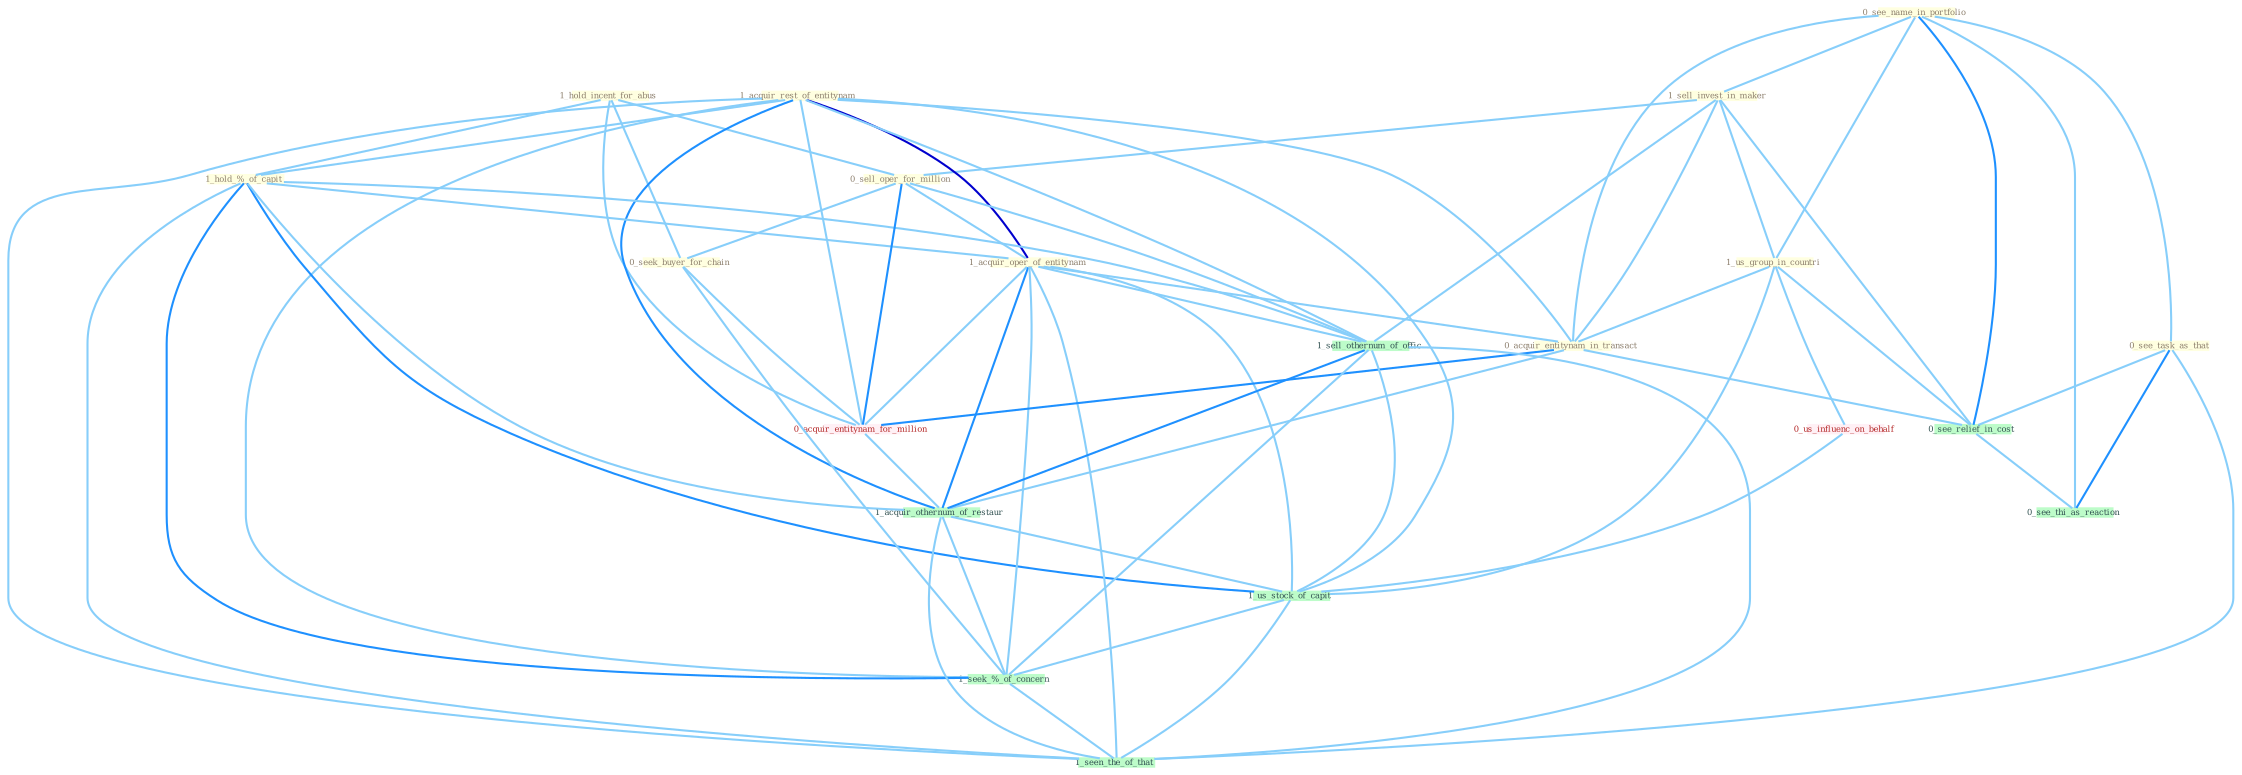 Graph G{ 
    node
    [shape=polygon,style=filled,width=.5,height=.06,color="#BDFCC9",fixedsize=true,fontsize=4,
    fontcolor="#2f4f4f"];
    {node
    [color="#ffffe0", fontcolor="#8b7d6b"] "0_see_name_in_portfolio " "1_sell_invest_in_maker " "1_us_group_in_countri " "1_hold_incent_for_abus " "1_acquir_rest_of_entitynam " "1_hold_%_of_capit " "0_sell_oper_for_million " "1_acquir_oper_of_entitynam " "0_see_task_as_that " "0_seek_buyer_for_chain " "0_acquir_entitynam_in_transact "}
{node [color="#fff0f5", fontcolor="#b22222"] "0_acquir_entitynam_for_million " "0_us_influenc_on_behalf "}
edge [color="#B0E2FF"];

	"0_see_name_in_portfolio " -- "1_sell_invest_in_maker " [w="1", color="#87cefa" ];
	"0_see_name_in_portfolio " -- "1_us_group_in_countri " [w="1", color="#87cefa" ];
	"0_see_name_in_portfolio " -- "0_see_task_as_that " [w="1", color="#87cefa" ];
	"0_see_name_in_portfolio " -- "0_acquir_entitynam_in_transact " [w="1", color="#87cefa" ];
	"0_see_name_in_portfolio " -- "0_see_relief_in_cost " [w="2", color="#1e90ff" , len=0.8];
	"0_see_name_in_portfolio " -- "0_see_thi_as_reaction " [w="1", color="#87cefa" ];
	"1_sell_invest_in_maker " -- "1_us_group_in_countri " [w="1", color="#87cefa" ];
	"1_sell_invest_in_maker " -- "0_sell_oper_for_million " [w="1", color="#87cefa" ];
	"1_sell_invest_in_maker " -- "0_acquir_entitynam_in_transact " [w="1", color="#87cefa" ];
	"1_sell_invest_in_maker " -- "1_sell_othernum_of_offic " [w="1", color="#87cefa" ];
	"1_sell_invest_in_maker " -- "0_see_relief_in_cost " [w="1", color="#87cefa" ];
	"1_us_group_in_countri " -- "0_acquir_entitynam_in_transact " [w="1", color="#87cefa" ];
	"1_us_group_in_countri " -- "0_us_influenc_on_behalf " [w="1", color="#87cefa" ];
	"1_us_group_in_countri " -- "0_see_relief_in_cost " [w="1", color="#87cefa" ];
	"1_us_group_in_countri " -- "1_us_stock_of_capit " [w="1", color="#87cefa" ];
	"1_hold_incent_for_abus " -- "1_hold_%_of_capit " [w="1", color="#87cefa" ];
	"1_hold_incent_for_abus " -- "0_sell_oper_for_million " [w="1", color="#87cefa" ];
	"1_hold_incent_for_abus " -- "0_seek_buyer_for_chain " [w="1", color="#87cefa" ];
	"1_hold_incent_for_abus " -- "0_acquir_entitynam_for_million " [w="1", color="#87cefa" ];
	"1_acquir_rest_of_entitynam " -- "1_hold_%_of_capit " [w="1", color="#87cefa" ];
	"1_acquir_rest_of_entitynam " -- "1_acquir_oper_of_entitynam " [w="3", color="#0000cd" , len=0.6];
	"1_acquir_rest_of_entitynam " -- "0_acquir_entitynam_in_transact " [w="1", color="#87cefa" ];
	"1_acquir_rest_of_entitynam " -- "0_acquir_entitynam_for_million " [w="1", color="#87cefa" ];
	"1_acquir_rest_of_entitynam " -- "1_sell_othernum_of_offic " [w="1", color="#87cefa" ];
	"1_acquir_rest_of_entitynam " -- "1_acquir_othernum_of_restaur " [w="2", color="#1e90ff" , len=0.8];
	"1_acquir_rest_of_entitynam " -- "1_us_stock_of_capit " [w="1", color="#87cefa" ];
	"1_acquir_rest_of_entitynam " -- "1_seek_%_of_concern " [w="1", color="#87cefa" ];
	"1_acquir_rest_of_entitynam " -- "1_seen_the_of_that " [w="1", color="#87cefa" ];
	"1_hold_%_of_capit " -- "1_acquir_oper_of_entitynam " [w="1", color="#87cefa" ];
	"1_hold_%_of_capit " -- "1_sell_othernum_of_offic " [w="1", color="#87cefa" ];
	"1_hold_%_of_capit " -- "1_acquir_othernum_of_restaur " [w="1", color="#87cefa" ];
	"1_hold_%_of_capit " -- "1_us_stock_of_capit " [w="2", color="#1e90ff" , len=0.8];
	"1_hold_%_of_capit " -- "1_seek_%_of_concern " [w="2", color="#1e90ff" , len=0.8];
	"1_hold_%_of_capit " -- "1_seen_the_of_that " [w="1", color="#87cefa" ];
	"0_sell_oper_for_million " -- "1_acquir_oper_of_entitynam " [w="1", color="#87cefa" ];
	"0_sell_oper_for_million " -- "0_seek_buyer_for_chain " [w="1", color="#87cefa" ];
	"0_sell_oper_for_million " -- "0_acquir_entitynam_for_million " [w="2", color="#1e90ff" , len=0.8];
	"0_sell_oper_for_million " -- "1_sell_othernum_of_offic " [w="1", color="#87cefa" ];
	"1_acquir_oper_of_entitynam " -- "0_acquir_entitynam_in_transact " [w="1", color="#87cefa" ];
	"1_acquir_oper_of_entitynam " -- "0_acquir_entitynam_for_million " [w="1", color="#87cefa" ];
	"1_acquir_oper_of_entitynam " -- "1_sell_othernum_of_offic " [w="1", color="#87cefa" ];
	"1_acquir_oper_of_entitynam " -- "1_acquir_othernum_of_restaur " [w="2", color="#1e90ff" , len=0.8];
	"1_acquir_oper_of_entitynam " -- "1_us_stock_of_capit " [w="1", color="#87cefa" ];
	"1_acquir_oper_of_entitynam " -- "1_seek_%_of_concern " [w="1", color="#87cefa" ];
	"1_acquir_oper_of_entitynam " -- "1_seen_the_of_that " [w="1", color="#87cefa" ];
	"0_see_task_as_that " -- "0_see_relief_in_cost " [w="1", color="#87cefa" ];
	"0_see_task_as_that " -- "0_see_thi_as_reaction " [w="2", color="#1e90ff" , len=0.8];
	"0_see_task_as_that " -- "1_seen_the_of_that " [w="1", color="#87cefa" ];
	"0_seek_buyer_for_chain " -- "0_acquir_entitynam_for_million " [w="1", color="#87cefa" ];
	"0_seek_buyer_for_chain " -- "1_seek_%_of_concern " [w="1", color="#87cefa" ];
	"0_acquir_entitynam_in_transact " -- "0_acquir_entitynam_for_million " [w="2", color="#1e90ff" , len=0.8];
	"0_acquir_entitynam_in_transact " -- "0_see_relief_in_cost " [w="1", color="#87cefa" ];
	"0_acquir_entitynam_in_transact " -- "1_acquir_othernum_of_restaur " [w="1", color="#87cefa" ];
	"0_acquir_entitynam_for_million " -- "1_acquir_othernum_of_restaur " [w="1", color="#87cefa" ];
	"1_sell_othernum_of_offic " -- "1_acquir_othernum_of_restaur " [w="2", color="#1e90ff" , len=0.8];
	"1_sell_othernum_of_offic " -- "1_us_stock_of_capit " [w="1", color="#87cefa" ];
	"1_sell_othernum_of_offic " -- "1_seek_%_of_concern " [w="1", color="#87cefa" ];
	"1_sell_othernum_of_offic " -- "1_seen_the_of_that " [w="1", color="#87cefa" ];
	"0_us_influenc_on_behalf " -- "1_us_stock_of_capit " [w="1", color="#87cefa" ];
	"0_see_relief_in_cost " -- "0_see_thi_as_reaction " [w="1", color="#87cefa" ];
	"1_acquir_othernum_of_restaur " -- "1_us_stock_of_capit " [w="1", color="#87cefa" ];
	"1_acquir_othernum_of_restaur " -- "1_seek_%_of_concern " [w="1", color="#87cefa" ];
	"1_acquir_othernum_of_restaur " -- "1_seen_the_of_that " [w="1", color="#87cefa" ];
	"1_us_stock_of_capit " -- "1_seek_%_of_concern " [w="1", color="#87cefa" ];
	"1_us_stock_of_capit " -- "1_seen_the_of_that " [w="1", color="#87cefa" ];
	"1_seek_%_of_concern " -- "1_seen_the_of_that " [w="1", color="#87cefa" ];
}